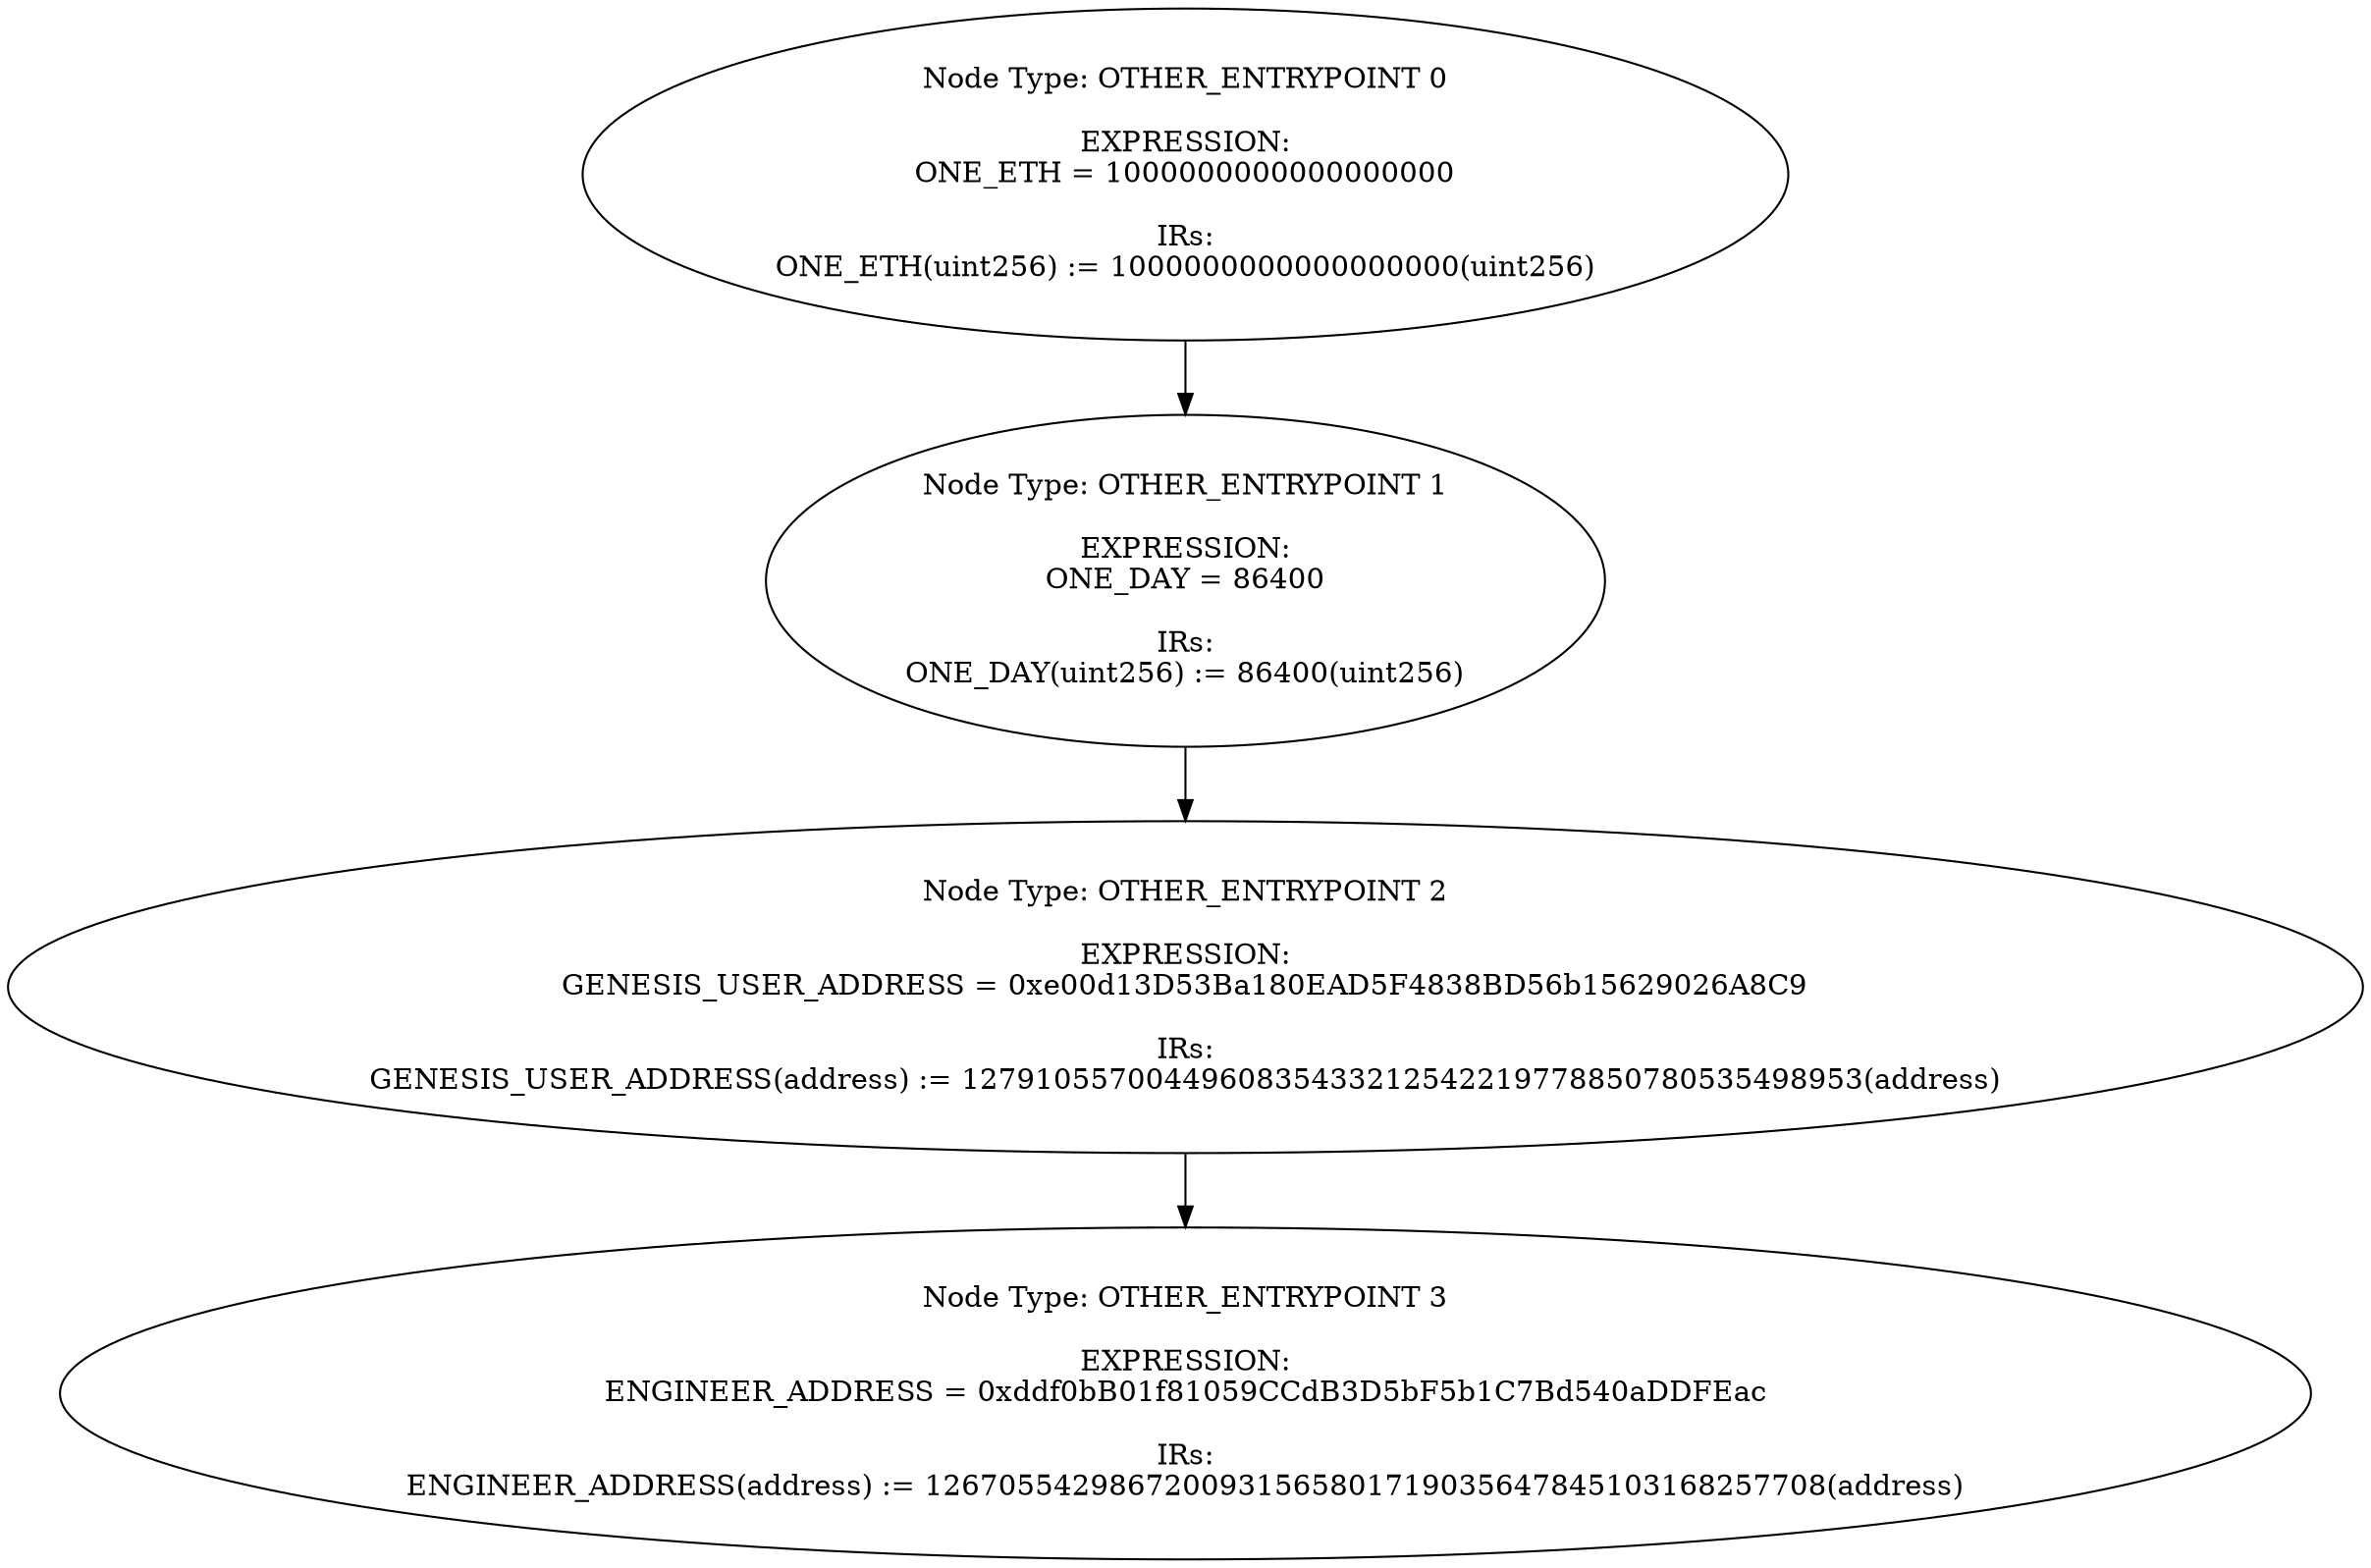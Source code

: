 digraph{
0[label="Node Type: OTHER_ENTRYPOINT 0

EXPRESSION:
ONE_ETH = 1000000000000000000

IRs:
ONE_ETH(uint256) := 1000000000000000000(uint256)"];
0->1;
1[label="Node Type: OTHER_ENTRYPOINT 1

EXPRESSION:
ONE_DAY = 86400

IRs:
ONE_DAY(uint256) := 86400(uint256)"];
1->2;
2[label="Node Type: OTHER_ENTRYPOINT 2

EXPRESSION:
GENESIS_USER_ADDRESS = 0xe00d13D53Ba180EAD5F4838BD56b15629026A8C9

IRs:
GENESIS_USER_ADDRESS(address) := 1279105570044960835433212542219778850780535498953(address)"];
2->3;
3[label="Node Type: OTHER_ENTRYPOINT 3

EXPRESSION:
ENGINEER_ADDRESS = 0xddf0bB01f81059CCdB3D5bF5b1C7Bd540aDDFEac

IRs:
ENGINEER_ADDRESS(address) := 1267055429867200931565801719035647845103168257708(address)"];
}
